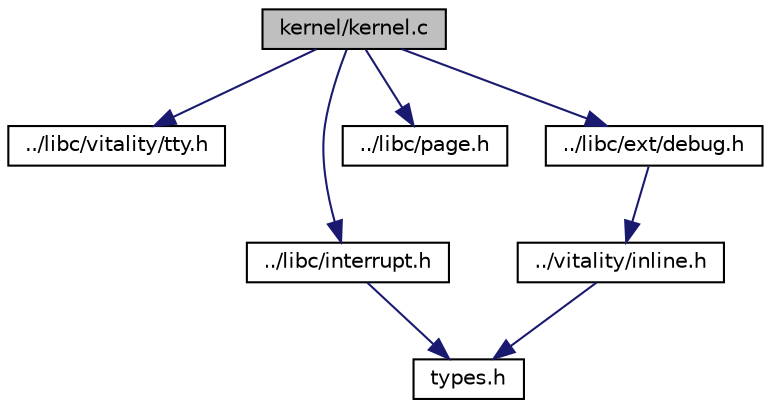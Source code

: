 digraph "kernel/kernel.c"
{
  edge [fontname="Helvetica",fontsize="10",labelfontname="Helvetica",labelfontsize="10"];
  node [fontname="Helvetica",fontsize="10",shape=record];
  Node0 [label="kernel/kernel.c",height=0.2,width=0.4,color="black", fillcolor="grey75", style="filled", fontcolor="black"];
  Node0 -> Node1 [color="midnightblue",fontsize="10",style="solid",fontname="Helvetica"];
  Node1 [label="../libc/vitality/tty.h",height=0.2,width=0.4,color="black", fillcolor="white", style="filled",URL="$a00083.html"];
  Node0 -> Node2 [color="midnightblue",fontsize="10",style="solid",fontname="Helvetica"];
  Node2 [label="../libc/interrupt.h",height=0.2,width=0.4,color="black", fillcolor="white", style="filled",URL="$a00041.html"];
  Node2 -> Node3 [color="midnightblue",fontsize="10",style="solid",fontname="Helvetica"];
  Node3 [label="types.h",height=0.2,width=0.4,color="black", fillcolor="white", style="filled",URL="$a00068.html"];
  Node0 -> Node4 [color="midnightblue",fontsize="10",style="solid",fontname="Helvetica"];
  Node4 [label="../libc/page.h",height=0.2,width=0.4,color="black", fillcolor="white", style="filled",URL="$a00047.html"];
  Node0 -> Node5 [color="midnightblue",fontsize="10",style="solid",fontname="Helvetica"];
  Node5 [label="../libc/ext/debug.h",height=0.2,width=0.4,color="black", fillcolor="white", style="filled",URL="$a00020.html"];
  Node5 -> Node6 [color="midnightblue",fontsize="10",style="solid",fontname="Helvetica"];
  Node6 [label="../vitality/inline.h",height=0.2,width=0.4,color="black", fillcolor="white", style="filled",URL="$a00077.html"];
  Node6 -> Node3 [color="midnightblue",fontsize="10",style="solid",fontname="Helvetica"];
}

